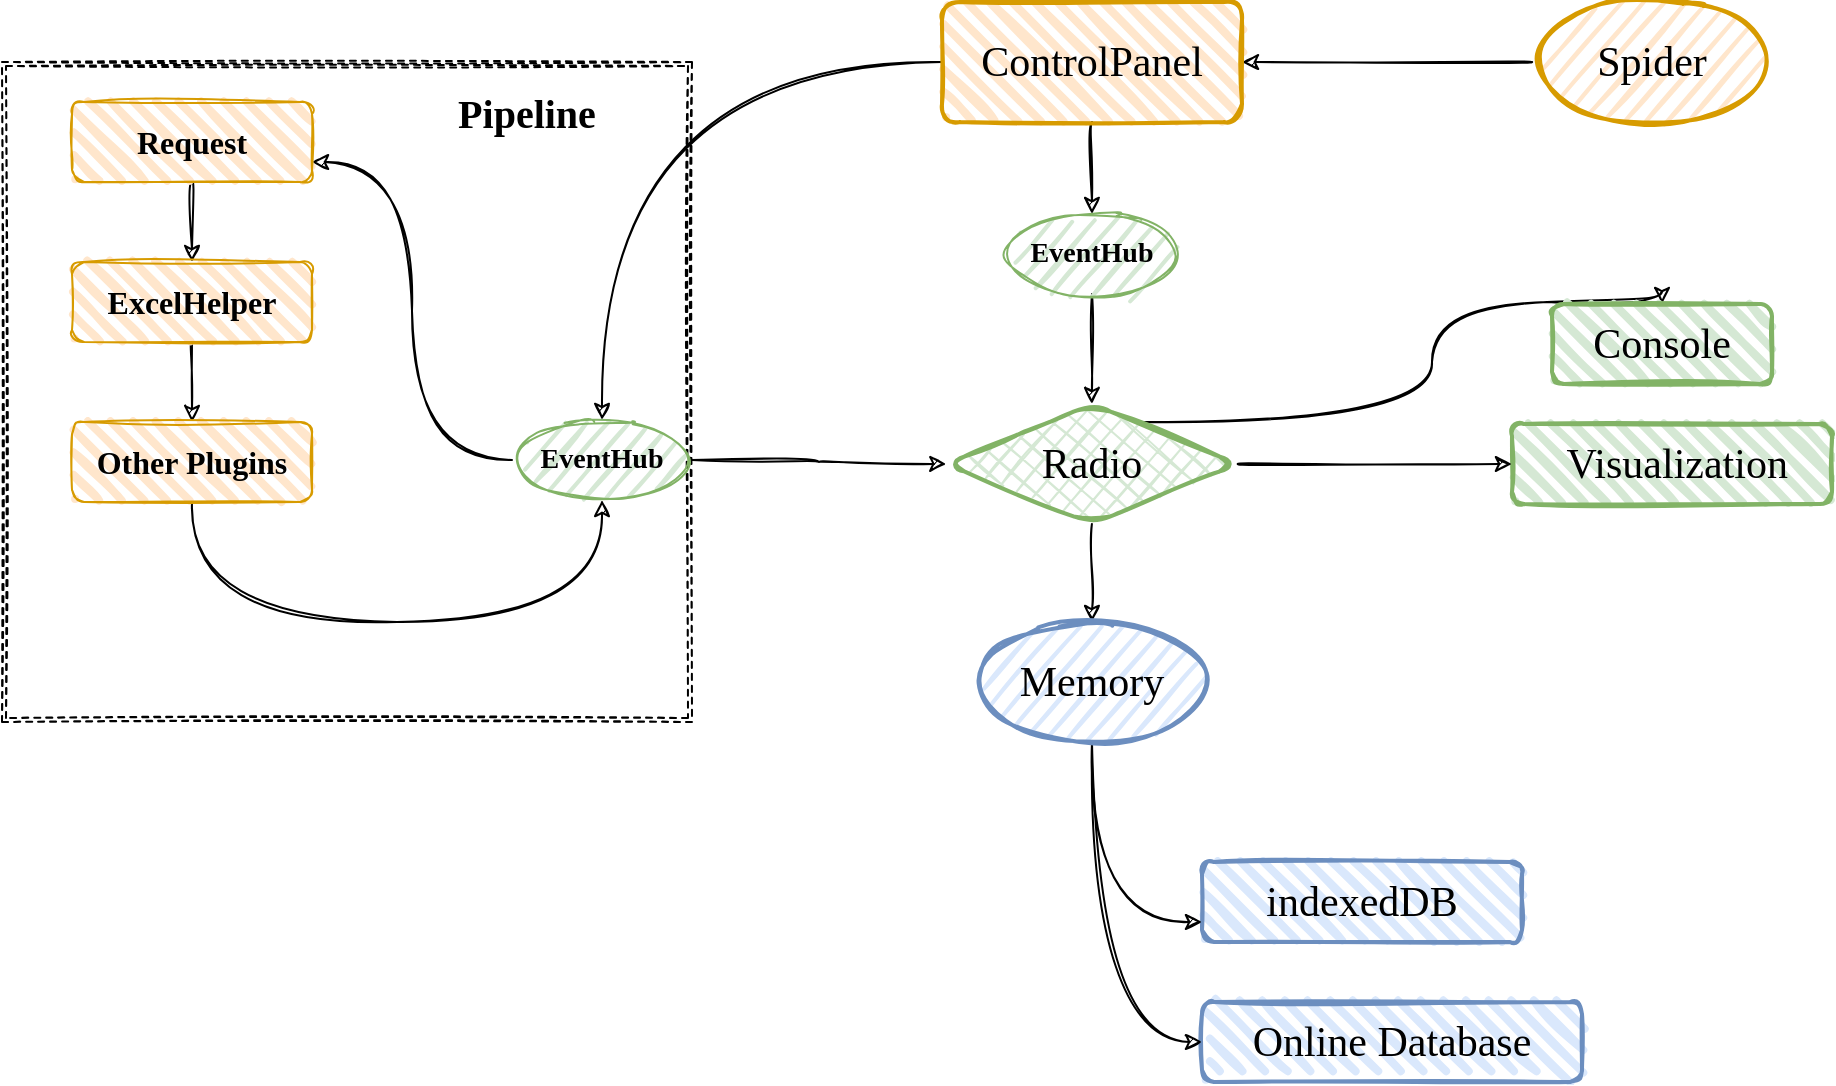 <mxfile>
    <diagram id="3kprJKTUizeKL1AJmphI" name="第 1 页">
        <mxGraphModel dx="1012" dy="451" grid="1" gridSize="10" guides="1" tooltips="1" connect="1" arrows="1" fold="1" page="1" pageScale="1" pageWidth="1169" pageHeight="827" background="none" math="0" shadow="0">
            <root>
                <mxCell id="0"/>
                <mxCell id="22" value="底层" style="" parent="0"/>
                <mxCell id="25" value="" style="shape=ext;double=1;rounded=0;whiteSpace=wrap;html=1;dashed=1;sketch=1;fontFamily=Comic Sans MS;fontSize=21;fillColor=none;" parent="22" vertex="1">
                    <mxGeometry x="75" y="220" width="345" height="330" as="geometry"/>
                </mxCell>
                <mxCell id="41" style="edgeStyle=orthogonalEdgeStyle;curved=1;rounded=0;sketch=1;orthogonalLoop=1;jettySize=auto;html=1;fontFamily=Comic Sans MS;fontSize=16;" parent="22" source="39" target="4" edge="1">
                    <mxGeometry relative="1" as="geometry"/>
                </mxCell>
                <mxCell id="39" value="EventHub" style="ellipse;whiteSpace=wrap;html=1;strokeWidth=1;fillWeight=2;hachureGap=8;fillColor=#d5e8d4;fillStyle=dots;strokeColor=#82b366;fontFamily=Comic Sans MS;fontSize=14;sketch=1;rounded=1;fontStyle=1;" parent="22" vertex="1">
                    <mxGeometry x="575" y="296" width="90" height="40" as="geometry"/>
                </mxCell>
                <mxCell id="40" style="edgeStyle=orthogonalEdgeStyle;curved=1;rounded=0;sketch=1;orthogonalLoop=1;jettySize=auto;html=1;entryX=0.5;entryY=0;entryDx=0;entryDy=0;fontFamily=Comic Sans MS;fontSize=16;" parent="22" source="5" target="39" edge="1">
                    <mxGeometry relative="1" as="geometry"/>
                </mxCell>
                <mxCell id="42" style="edgeStyle=orthogonalEdgeStyle;curved=1;rounded=0;sketch=1;orthogonalLoop=1;jettySize=auto;html=1;entryX=0.5;entryY=0;entryDx=0;entryDy=0;fontFamily=Comic Sans MS;fontSize=16;" parent="22" source="5" target="28" edge="1">
                    <mxGeometry relative="1" as="geometry"/>
                </mxCell>
                <mxCell id="44" style="edgeStyle=orthogonalEdgeStyle;curved=1;rounded=0;sketch=1;orthogonalLoop=1;jettySize=auto;html=1;entryX=1;entryY=0.75;entryDx=0;entryDy=0;fontFamily=Comic Sans MS;fontSize=16;" parent="22" source="28" target="2" edge="1">
                    <mxGeometry relative="1" as="geometry"/>
                </mxCell>
                <mxCell id="45" style="edgeStyle=orthogonalEdgeStyle;curved=1;rounded=0;sketch=1;orthogonalLoop=1;jettySize=auto;html=1;exitX=0.5;exitY=1;exitDx=0;exitDy=0;entryX=0.5;entryY=0;entryDx=0;entryDy=0;fontFamily=Comic Sans MS;fontSize=16;" parent="22" source="2" target="34" edge="1">
                    <mxGeometry relative="1" as="geometry"/>
                </mxCell>
                <mxCell id="46" style="edgeStyle=orthogonalEdgeStyle;curved=1;rounded=0;sketch=1;orthogonalLoop=1;jettySize=auto;html=1;exitX=0.5;exitY=1;exitDx=0;exitDy=0;entryX=0.5;entryY=0;entryDx=0;entryDy=0;fontFamily=Comic Sans MS;fontSize=16;" parent="22" source="34" target="36" edge="1">
                    <mxGeometry relative="1" as="geometry"/>
                </mxCell>
                <mxCell id="47" style="edgeStyle=orthogonalEdgeStyle;curved=1;rounded=0;sketch=1;orthogonalLoop=1;jettySize=auto;html=1;exitX=0.5;exitY=1;exitDx=0;exitDy=0;entryX=0.5;entryY=1;entryDx=0;entryDy=0;fontFamily=Comic Sans MS;fontSize=16;" parent="22" source="36" target="28" edge="1">
                    <mxGeometry relative="1" as="geometry">
                        <Array as="points">
                            <mxPoint x="170" y="500"/>
                            <mxPoint x="375" y="500"/>
                        </Array>
                    </mxGeometry>
                </mxCell>
                <mxCell id="48" style="edgeStyle=orthogonalEdgeStyle;curved=1;rounded=0;sketch=1;orthogonalLoop=1;jettySize=auto;html=1;fontFamily=Comic Sans MS;fontSize=16;" parent="22" source="4" target="9" edge="1">
                    <mxGeometry relative="1" as="geometry"/>
                </mxCell>
                <mxCell id="49" style="edgeStyle=orthogonalEdgeStyle;curved=1;rounded=0;sketch=1;orthogonalLoop=1;jettySize=auto;html=1;fontFamily=Comic Sans MS;fontSize=16;" parent="22" source="4" target="10" edge="1">
                    <mxGeometry relative="1" as="geometry">
                        <Array as="points">
                            <mxPoint x="790" y="400"/>
                            <mxPoint x="790" y="340"/>
                        </Array>
                    </mxGeometry>
                </mxCell>
                <mxCell id="52" value="&amp;nbsp;Visualization" style="whiteSpace=wrap;html=1;strokeWidth=2;fillWeight=4;hachureGap=8;hachureAngle=45;fillColor=#d5e8d4;strokeColor=#82b366;fontFamily=Comic Sans MS;fontSize=21;sketch=1;rounded=1;" parent="22" vertex="1">
                    <mxGeometry x="830" y="401" width="160" height="40" as="geometry"/>
                </mxCell>
                <mxCell id="53" style="edgeStyle=orthogonalEdgeStyle;curved=1;rounded=0;sketch=1;orthogonalLoop=1;jettySize=auto;html=1;fontFamily=Comic Sans MS;fontSize=16;" parent="22" source="4" target="52" edge="1">
                    <mxGeometry relative="1" as="geometry"/>
                </mxCell>
                <mxCell id="57" value="indexedDB" style="whiteSpace=wrap;html=1;strokeWidth=2;fillWeight=4;hachureGap=8;hachureAngle=45;fillColor=#dae8fc;strokeColor=#6c8ebf;fontFamily=Comic Sans MS;fontSize=21;sketch=1;rounded=1;" parent="22" vertex="1">
                    <mxGeometry x="675" y="620" width="160" height="40" as="geometry"/>
                </mxCell>
                <mxCell id="59" value="Online Database" style="whiteSpace=wrap;html=1;strokeWidth=2;fillWeight=4;hachureGap=8;hachureAngle=45;fillColor=#dae8fc;strokeColor=#6c8ebf;fontFamily=Comic Sans MS;fontSize=21;sketch=1;rounded=1;" parent="22" vertex="1">
                    <mxGeometry x="675" y="690" width="190" height="40" as="geometry"/>
                </mxCell>
                <mxCell id="63" style="edgeStyle=orthogonalEdgeStyle;curved=1;rounded=0;sketch=1;orthogonalLoop=1;jettySize=auto;html=1;exitX=0.5;exitY=1;exitDx=0;exitDy=0;entryX=0;entryY=0.75;entryDx=0;entryDy=0;fontFamily=Comic Sans MS;fontSize=16;" parent="22" source="9" target="57" edge="1">
                    <mxGeometry relative="1" as="geometry"/>
                </mxCell>
                <mxCell id="64" style="edgeStyle=orthogonalEdgeStyle;curved=1;rounded=0;sketch=1;orthogonalLoop=1;jettySize=auto;html=1;entryX=0;entryY=0.5;entryDx=0;entryDy=0;fontFamily=Comic Sans MS;fontSize=16;" parent="22" source="9" target="59" edge="1">
                    <mxGeometry relative="1" as="geometry"/>
                </mxCell>
                <mxCell id="1" parent="0"/>
                <mxCell id="2" value="Request" style="whiteSpace=wrap;html=1;strokeWidth=1;fillWeight=4;hachureGap=8;hachureAngle=45;fillColor=#ffe6cc;strokeColor=#d79b00;fontFamily=Comic Sans MS;fontSize=16;sketch=1;rounded=1;fontStyle=1" parent="1" vertex="1">
                    <mxGeometry x="110" y="240" width="120" height="40" as="geometry"/>
                </mxCell>
                <mxCell id="6" style="edgeStyle=orthogonalEdgeStyle;orthogonalLoop=1;jettySize=auto;html=1;entryX=1;entryY=0.5;entryDx=0;entryDy=0;fontFamily=Comic Sans MS;fontSize=21;sketch=1;curved=1;" parent="1" source="3" target="5" edge="1">
                    <mxGeometry relative="1" as="geometry"/>
                </mxCell>
                <mxCell id="3" value="Spider" style="ellipse;whiteSpace=wrap;html=1;strokeWidth=2;fillWeight=2;hachureGap=8;fillColor=#ffe6cc;fillStyle=dots;strokeColor=#d79b00;fontFamily=Comic Sans MS;fontSize=21;sketch=1;rounded=1;" parent="1" vertex="1">
                    <mxGeometry x="840" y="190" width="120" height="60" as="geometry"/>
                </mxCell>
                <mxCell id="4" value="Radio" style="rhombus;whiteSpace=wrap;html=1;strokeWidth=2;fillWeight=-1;hachureGap=8;fillStyle=cross-hatch;fillColor=#d5e8d4;strokeColor=#82b366;fontFamily=Comic Sans MS;fontSize=21;sketch=1;rounded=1;" parent="1" vertex="1">
                    <mxGeometry x="547.145" y="391" width="145.71" height="60" as="geometry"/>
                </mxCell>
                <mxCell id="5" value="ControlPanel" style="whiteSpace=wrap;html=1;strokeWidth=2;fillWeight=4;hachureGap=8;hachureAngle=45;fillColor=#ffe6cc;strokeColor=#d79b00;fontFamily=Comic Sans MS;fontSize=21;sketch=1;rounded=1;" parent="1" vertex="1">
                    <mxGeometry x="545" y="190" width="150" height="60" as="geometry"/>
                </mxCell>
                <mxCell id="9" value="Memory" style="ellipse;whiteSpace=wrap;html=1;strokeWidth=2;fillWeight=2;hachureGap=8;fillColor=#dae8fc;fillStyle=dots;strokeColor=#6c8ebf;fontFamily=Comic Sans MS;fontSize=21;sketch=1;rounded=1;" parent="1" vertex="1">
                    <mxGeometry x="560" y="500" width="120" height="60" as="geometry"/>
                </mxCell>
                <mxCell id="10" value="Console" style="whiteSpace=wrap;html=1;strokeWidth=2;fillWeight=4;hachureGap=8;hachureAngle=45;fillColor=#d5e8d4;strokeColor=#82b366;fontFamily=Comic Sans MS;fontSize=21;sketch=1;rounded=1;" parent="1" vertex="1">
                    <mxGeometry x="850" y="341" width="110" height="40" as="geometry"/>
                </mxCell>
                <mxCell id="30" style="edgeStyle=orthogonalEdgeStyle;curved=1;rounded=0;sketch=1;orthogonalLoop=1;jettySize=auto;html=1;exitX=1;exitY=0.5;exitDx=0;exitDy=0;entryX=0;entryY=0.5;entryDx=0;entryDy=0;fontFamily=Comic Sans MS;fontSize=14;" parent="1" source="28" target="4" edge="1">
                    <mxGeometry relative="1" as="geometry"/>
                </mxCell>
                <mxCell id="28" value="EventHub" style="ellipse;whiteSpace=wrap;html=1;strokeWidth=1;fillWeight=2;hachureGap=8;fillColor=#d5e8d4;fillStyle=dots;strokeColor=#82b366;fontFamily=Comic Sans MS;fontSize=14;sketch=1;rounded=1;fontStyle=1;" parent="1" vertex="1">
                    <mxGeometry x="330" y="399" width="90" height="40" as="geometry"/>
                </mxCell>
                <UserObject label="Pipeline" placeholders="1" name="Variable" id="33">
                    <mxCell style="text;html=1;strokeColor=none;fillColor=none;align=center;verticalAlign=middle;whiteSpace=wrap;overflow=hidden;rounded=0;dashed=1;sketch=1;fontFamily=Comic Sans MS;fontSize=20;fontStyle=1" parent="1" vertex="1">
                        <mxGeometry x="280" y="220" width="115" height="50" as="geometry"/>
                    </mxCell>
                </UserObject>
                <mxCell id="34" value="ExcelHelper" style="whiteSpace=wrap;html=1;strokeWidth=1;fillWeight=4;hachureGap=8;hachureAngle=45;fillColor=#ffe6cc;strokeColor=#d79b00;fontFamily=Comic Sans MS;fontSize=16;sketch=1;rounded=1;fontStyle=1" parent="1" vertex="1">
                    <mxGeometry x="110" y="320" width="120" height="40" as="geometry"/>
                </mxCell>
                <mxCell id="36" value="Other Plugins" style="whiteSpace=wrap;html=1;strokeWidth=1;fillWeight=4;hachureGap=8;hachureAngle=45;fillColor=#ffe6cc;strokeColor=#d79b00;fontFamily=Comic Sans MS;fontSize=16;sketch=1;rounded=1;fontStyle=1" parent="1" vertex="1">
                    <mxGeometry x="110" y="400" width="120" height="40" as="geometry"/>
                </mxCell>
            </root>
        </mxGraphModel>
    </diagram>
</mxfile>
